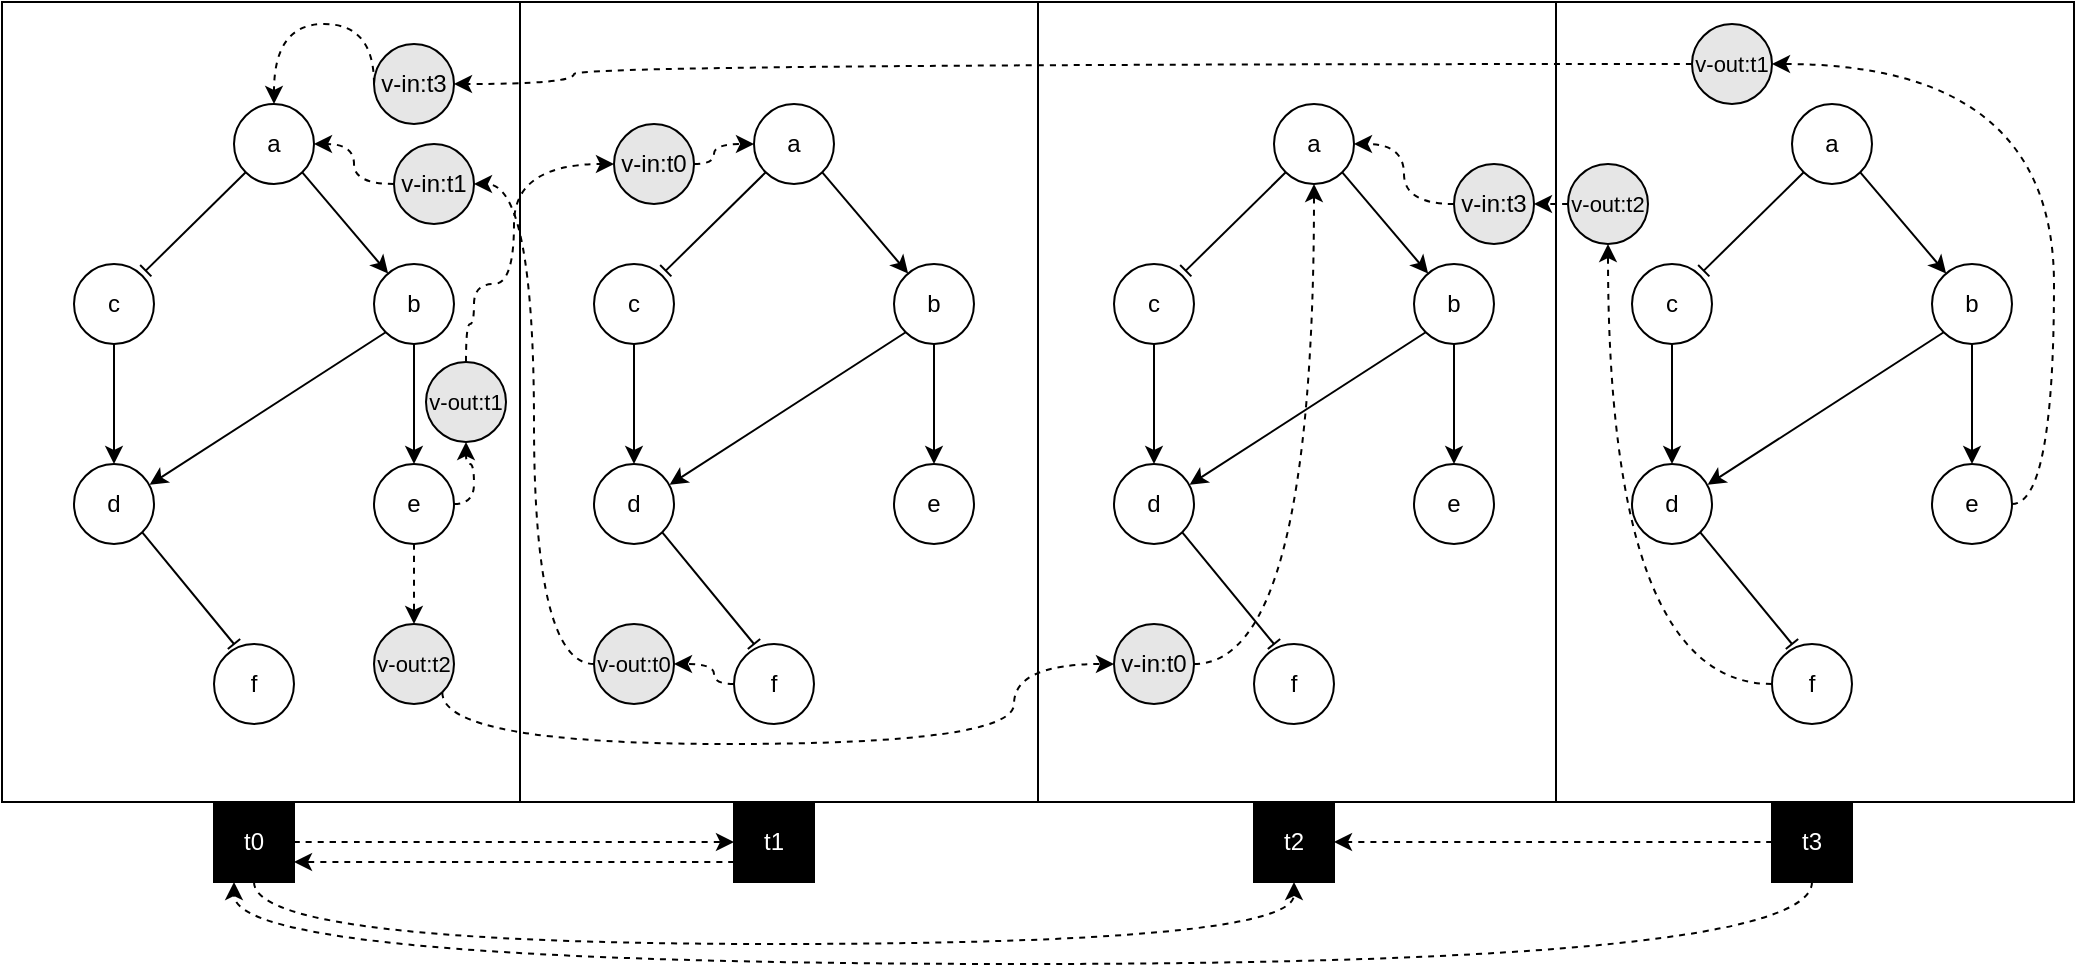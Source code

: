 <mxfile version="21.3.6" type="github">
  <diagram name="Pagina-1" id="zLtLsO0ySY47t27Yj4bS">
    <mxGraphModel dx="1669" dy="523" grid="1" gridSize="10" guides="1" tooltips="1" connect="1" arrows="1" fold="1" page="1" pageScale="1" pageWidth="827" pageHeight="1169" math="0" shadow="0">
      <root>
        <mxCell id="0" />
        <mxCell id="1" parent="0" />
        <mxCell id="9P4-RmKASeGlcGMQjBVW-55" value="" style="rounded=0;whiteSpace=wrap;html=1;fillColor=none;" parent="1" vertex="1">
          <mxGeometry x="501" y="299" width="259" height="400" as="geometry" />
        </mxCell>
        <mxCell id="9P4-RmKASeGlcGMQjBVW-54" value="" style="rounded=0;whiteSpace=wrap;html=1;fillColor=none;" parent="1" vertex="1">
          <mxGeometry x="242" y="299" width="259" height="400" as="geometry" />
        </mxCell>
        <mxCell id="9P4-RmKASeGlcGMQjBVW-53" value="" style="rounded=0;whiteSpace=wrap;html=1;fillColor=none;" parent="1" vertex="1">
          <mxGeometry x="-17" y="299" width="259" height="400" as="geometry" />
        </mxCell>
        <mxCell id="9P4-RmKASeGlcGMQjBVW-52" value="" style="rounded=0;whiteSpace=wrap;html=1;fillColor=none;" parent="1" vertex="1">
          <mxGeometry x="-276" y="299" width="259" height="400" as="geometry" />
        </mxCell>
        <mxCell id="WsTCxCBbNMFjAXj_Hqe6-10" style="edgeStyle=none;rounded=0;orthogonalLoop=1;jettySize=auto;html=1;exitX=0;exitY=1;exitDx=0;exitDy=0;entryX=0.897;entryY=0.083;entryDx=0;entryDy=0;endArrow=baseDash;endFill=0;entryPerimeter=0;" parent="1" source="WsTCxCBbNMFjAXj_Hqe6-1" target="WsTCxCBbNMFjAXj_Hqe6-3" edge="1">
          <mxGeometry relative="1" as="geometry" />
        </mxCell>
        <mxCell id="WsTCxCBbNMFjAXj_Hqe6-11" style="edgeStyle=none;rounded=0;orthogonalLoop=1;jettySize=auto;html=1;exitX=1;exitY=1;exitDx=0;exitDy=0;" parent="1" source="WsTCxCBbNMFjAXj_Hqe6-1" target="WsTCxCBbNMFjAXj_Hqe6-2" edge="1">
          <mxGeometry relative="1" as="geometry" />
        </mxCell>
        <mxCell id="WsTCxCBbNMFjAXj_Hqe6-1" value="a" style="ellipse;whiteSpace=wrap;html=1;aspect=fixed;" parent="1" vertex="1">
          <mxGeometry x="360" y="350" width="40" height="40" as="geometry" />
        </mxCell>
        <mxCell id="WsTCxCBbNMFjAXj_Hqe6-14" style="edgeStyle=none;rounded=0;orthogonalLoop=1;jettySize=auto;html=1;exitX=0.5;exitY=1;exitDx=0;exitDy=0;entryX=0.5;entryY=0;entryDx=0;entryDy=0;" parent="1" source="WsTCxCBbNMFjAXj_Hqe6-2" target="WsTCxCBbNMFjAXj_Hqe6-4" edge="1">
          <mxGeometry relative="1" as="geometry" />
        </mxCell>
        <mxCell id="WsTCxCBbNMFjAXj_Hqe6-15" style="edgeStyle=none;rounded=0;orthogonalLoop=1;jettySize=auto;html=1;exitX=0;exitY=1;exitDx=0;exitDy=0;entryX=0.945;entryY=0.26;entryDx=0;entryDy=0;entryPerimeter=0;" parent="1" source="WsTCxCBbNMFjAXj_Hqe6-2" target="WsTCxCBbNMFjAXj_Hqe6-7" edge="1">
          <mxGeometry relative="1" as="geometry" />
        </mxCell>
        <mxCell id="WsTCxCBbNMFjAXj_Hqe6-2" value="b" style="ellipse;whiteSpace=wrap;html=1;aspect=fixed;" parent="1" vertex="1">
          <mxGeometry x="430" y="430" width="40" height="40" as="geometry" />
        </mxCell>
        <mxCell id="WsTCxCBbNMFjAXj_Hqe6-13" style="edgeStyle=none;rounded=0;orthogonalLoop=1;jettySize=auto;html=1;exitX=0.5;exitY=1;exitDx=0;exitDy=0;entryX=0.5;entryY=0;entryDx=0;entryDy=0;" parent="1" source="WsTCxCBbNMFjAXj_Hqe6-3" target="WsTCxCBbNMFjAXj_Hqe6-7" edge="1">
          <mxGeometry relative="1" as="geometry" />
        </mxCell>
        <mxCell id="WsTCxCBbNMFjAXj_Hqe6-3" value="c" style="ellipse;whiteSpace=wrap;html=1;aspect=fixed;" parent="1" vertex="1">
          <mxGeometry x="280" y="430" width="40" height="40" as="geometry" />
        </mxCell>
        <mxCell id="WsTCxCBbNMFjAXj_Hqe6-4" value="e" style="ellipse;whiteSpace=wrap;html=1;aspect=fixed;" parent="1" vertex="1">
          <mxGeometry x="430" y="530" width="40" height="40" as="geometry" />
        </mxCell>
        <mxCell id="WsTCxCBbNMFjAXj_Hqe6-12" style="edgeStyle=none;rounded=0;orthogonalLoop=1;jettySize=auto;html=1;exitX=1;exitY=1;exitDx=0;exitDy=0;entryX=0.25;entryY=0;entryDx=0;entryDy=0;entryPerimeter=0;endArrow=baseDash;endFill=0;" parent="1" source="WsTCxCBbNMFjAXj_Hqe6-7" target="WsTCxCBbNMFjAXj_Hqe6-8" edge="1">
          <mxGeometry relative="1" as="geometry" />
        </mxCell>
        <mxCell id="WsTCxCBbNMFjAXj_Hqe6-7" value="d" style="ellipse;whiteSpace=wrap;html=1;aspect=fixed;" parent="1" vertex="1">
          <mxGeometry x="280" y="530" width="40" height="40" as="geometry" />
        </mxCell>
        <mxCell id="WsTCxCBbNMFjAXj_Hqe6-8" value="f" style="ellipse;whiteSpace=wrap;html=1;aspect=fixed;" parent="1" vertex="1">
          <mxGeometry x="350" y="620" width="40" height="40" as="geometry" />
        </mxCell>
        <mxCell id="9P4-RmKASeGlcGMQjBVW-7" style="edgeStyle=none;rounded=0;orthogonalLoop=1;jettySize=auto;html=1;exitX=0;exitY=1;exitDx=0;exitDy=0;entryX=0.897;entryY=0.083;entryDx=0;entryDy=0;endArrow=baseDash;endFill=0;entryPerimeter=0;" parent="1" source="9P4-RmKASeGlcGMQjBVW-9" target="9P4-RmKASeGlcGMQjBVW-14" edge="1">
          <mxGeometry relative="1" as="geometry" />
        </mxCell>
        <mxCell id="9P4-RmKASeGlcGMQjBVW-8" style="edgeStyle=none;rounded=0;orthogonalLoop=1;jettySize=auto;html=1;exitX=1;exitY=1;exitDx=0;exitDy=0;" parent="1" source="9P4-RmKASeGlcGMQjBVW-9" target="9P4-RmKASeGlcGMQjBVW-12" edge="1">
          <mxGeometry relative="1" as="geometry" />
        </mxCell>
        <mxCell id="9P4-RmKASeGlcGMQjBVW-9" value="a" style="ellipse;whiteSpace=wrap;html=1;aspect=fixed;" parent="1" vertex="1">
          <mxGeometry x="619" y="350" width="40" height="40" as="geometry" />
        </mxCell>
        <mxCell id="9P4-RmKASeGlcGMQjBVW-10" style="edgeStyle=none;rounded=0;orthogonalLoop=1;jettySize=auto;html=1;exitX=0.5;exitY=1;exitDx=0;exitDy=0;entryX=0.5;entryY=0;entryDx=0;entryDy=0;" parent="1" source="9P4-RmKASeGlcGMQjBVW-12" target="9P4-RmKASeGlcGMQjBVW-15" edge="1">
          <mxGeometry relative="1" as="geometry" />
        </mxCell>
        <mxCell id="9P4-RmKASeGlcGMQjBVW-11" style="edgeStyle=none;rounded=0;orthogonalLoop=1;jettySize=auto;html=1;exitX=0;exitY=1;exitDx=0;exitDy=0;entryX=0.945;entryY=0.26;entryDx=0;entryDy=0;entryPerimeter=0;" parent="1" source="9P4-RmKASeGlcGMQjBVW-12" target="9P4-RmKASeGlcGMQjBVW-17" edge="1">
          <mxGeometry relative="1" as="geometry" />
        </mxCell>
        <mxCell id="9P4-RmKASeGlcGMQjBVW-12" value="b" style="ellipse;whiteSpace=wrap;html=1;aspect=fixed;" parent="1" vertex="1">
          <mxGeometry x="689" y="430" width="40" height="40" as="geometry" />
        </mxCell>
        <mxCell id="9P4-RmKASeGlcGMQjBVW-13" style="edgeStyle=none;rounded=0;orthogonalLoop=1;jettySize=auto;html=1;exitX=0.5;exitY=1;exitDx=0;exitDy=0;entryX=0.5;entryY=0;entryDx=0;entryDy=0;" parent="1" source="9P4-RmKASeGlcGMQjBVW-14" target="9P4-RmKASeGlcGMQjBVW-17" edge="1">
          <mxGeometry relative="1" as="geometry" />
        </mxCell>
        <mxCell id="9P4-RmKASeGlcGMQjBVW-14" value="c" style="ellipse;whiteSpace=wrap;html=1;aspect=fixed;" parent="1" vertex="1">
          <mxGeometry x="539" y="430" width="40" height="40" as="geometry" />
        </mxCell>
        <mxCell id="QD_6PpsXOqeVRtljdFyT-5" style="edgeStyle=orthogonalEdgeStyle;curved=1;rounded=0;orthogonalLoop=1;jettySize=auto;html=1;exitX=0;exitY=0.5;exitDx=0;exitDy=0;entryX=0.5;entryY=0;entryDx=0;entryDy=0;dashed=1;" edge="1" parent="1" source="QD_6PpsXOqeVRtljdFyT-11" target="9P4-RmKASeGlcGMQjBVW-34">
          <mxGeometry relative="1" as="geometry">
            <Array as="points">
              <mxPoint x="-90" y="310" />
              <mxPoint x="-140" y="310" />
            </Array>
          </mxGeometry>
        </mxCell>
        <mxCell id="9P4-RmKASeGlcGMQjBVW-15" value="e" style="ellipse;whiteSpace=wrap;html=1;aspect=fixed;" parent="1" vertex="1">
          <mxGeometry x="689" y="530" width="40" height="40" as="geometry" />
        </mxCell>
        <mxCell id="9P4-RmKASeGlcGMQjBVW-16" style="edgeStyle=none;rounded=0;orthogonalLoop=1;jettySize=auto;html=1;exitX=1;exitY=1;exitDx=0;exitDy=0;entryX=0.25;entryY=0;entryDx=0;entryDy=0;entryPerimeter=0;endArrow=baseDash;endFill=0;" parent="1" source="9P4-RmKASeGlcGMQjBVW-17" target="9P4-RmKASeGlcGMQjBVW-18" edge="1">
          <mxGeometry relative="1" as="geometry" />
        </mxCell>
        <mxCell id="9P4-RmKASeGlcGMQjBVW-17" value="d" style="ellipse;whiteSpace=wrap;html=1;aspect=fixed;" parent="1" vertex="1">
          <mxGeometry x="539" y="530" width="40" height="40" as="geometry" />
        </mxCell>
        <mxCell id="QD_6PpsXOqeVRtljdFyT-6" style="edgeStyle=orthogonalEdgeStyle;curved=1;rounded=0;orthogonalLoop=1;jettySize=auto;html=1;exitX=0;exitY=0.5;exitDx=0;exitDy=0;entryX=1;entryY=0.5;entryDx=0;entryDy=0;dashed=1;" edge="1" parent="1" source="QD_6PpsXOqeVRtljdFyT-17" target="WsTCxCBbNMFjAXj_Hqe6-1">
          <mxGeometry relative="1" as="geometry" />
        </mxCell>
        <mxCell id="9P4-RmKASeGlcGMQjBVW-18" value="f" style="ellipse;whiteSpace=wrap;html=1;aspect=fixed;" parent="1" vertex="1">
          <mxGeometry x="609" y="620" width="40" height="40" as="geometry" />
        </mxCell>
        <mxCell id="9P4-RmKASeGlcGMQjBVW-19" style="edgeStyle=none;rounded=0;orthogonalLoop=1;jettySize=auto;html=1;exitX=0;exitY=1;exitDx=0;exitDy=0;entryX=0.897;entryY=0.083;entryDx=0;entryDy=0;endArrow=baseDash;endFill=0;entryPerimeter=0;" parent="1" source="9P4-RmKASeGlcGMQjBVW-21" target="9P4-RmKASeGlcGMQjBVW-26" edge="1">
          <mxGeometry relative="1" as="geometry" />
        </mxCell>
        <mxCell id="9P4-RmKASeGlcGMQjBVW-20" style="edgeStyle=none;rounded=0;orthogonalLoop=1;jettySize=auto;html=1;exitX=1;exitY=1;exitDx=0;exitDy=0;" parent="1" source="9P4-RmKASeGlcGMQjBVW-21" target="9P4-RmKASeGlcGMQjBVW-24" edge="1">
          <mxGeometry relative="1" as="geometry" />
        </mxCell>
        <mxCell id="9P4-RmKASeGlcGMQjBVW-21" value="a" style="ellipse;whiteSpace=wrap;html=1;aspect=fixed;" parent="1" vertex="1">
          <mxGeometry x="100" y="350" width="40" height="40" as="geometry" />
        </mxCell>
        <mxCell id="9P4-RmKASeGlcGMQjBVW-22" style="edgeStyle=none;rounded=0;orthogonalLoop=1;jettySize=auto;html=1;exitX=0.5;exitY=1;exitDx=0;exitDy=0;entryX=0.5;entryY=0;entryDx=0;entryDy=0;" parent="1" source="9P4-RmKASeGlcGMQjBVW-24" target="9P4-RmKASeGlcGMQjBVW-27" edge="1">
          <mxGeometry relative="1" as="geometry" />
        </mxCell>
        <mxCell id="9P4-RmKASeGlcGMQjBVW-23" style="edgeStyle=none;rounded=0;orthogonalLoop=1;jettySize=auto;html=1;exitX=0;exitY=1;exitDx=0;exitDy=0;entryX=0.945;entryY=0.26;entryDx=0;entryDy=0;entryPerimeter=0;" parent="1" source="9P4-RmKASeGlcGMQjBVW-24" target="9P4-RmKASeGlcGMQjBVW-29" edge="1">
          <mxGeometry relative="1" as="geometry" />
        </mxCell>
        <mxCell id="9P4-RmKASeGlcGMQjBVW-24" value="b" style="ellipse;whiteSpace=wrap;html=1;aspect=fixed;" parent="1" vertex="1">
          <mxGeometry x="170" y="430" width="40" height="40" as="geometry" />
        </mxCell>
        <mxCell id="9P4-RmKASeGlcGMQjBVW-25" style="edgeStyle=none;rounded=0;orthogonalLoop=1;jettySize=auto;html=1;exitX=0.5;exitY=1;exitDx=0;exitDy=0;entryX=0.5;entryY=0;entryDx=0;entryDy=0;" parent="1" source="9P4-RmKASeGlcGMQjBVW-26" target="9P4-RmKASeGlcGMQjBVW-29" edge="1">
          <mxGeometry relative="1" as="geometry" />
        </mxCell>
        <mxCell id="9P4-RmKASeGlcGMQjBVW-26" value="c" style="ellipse;whiteSpace=wrap;html=1;aspect=fixed;" parent="1" vertex="1">
          <mxGeometry x="20" y="430" width="40" height="40" as="geometry" />
        </mxCell>
        <mxCell id="9P4-RmKASeGlcGMQjBVW-27" value="e" style="ellipse;whiteSpace=wrap;html=1;aspect=fixed;" parent="1" vertex="1">
          <mxGeometry x="170" y="530" width="40" height="40" as="geometry" />
        </mxCell>
        <mxCell id="9P4-RmKASeGlcGMQjBVW-28" style="edgeStyle=none;rounded=0;orthogonalLoop=1;jettySize=auto;html=1;exitX=1;exitY=1;exitDx=0;exitDy=0;entryX=0.25;entryY=0;entryDx=0;entryDy=0;entryPerimeter=0;endArrow=baseDash;endFill=0;" parent="1" source="9P4-RmKASeGlcGMQjBVW-29" target="9P4-RmKASeGlcGMQjBVW-30" edge="1">
          <mxGeometry relative="1" as="geometry" />
        </mxCell>
        <mxCell id="9P4-RmKASeGlcGMQjBVW-29" value="d" style="ellipse;whiteSpace=wrap;html=1;aspect=fixed;" parent="1" vertex="1">
          <mxGeometry x="20" y="530" width="40" height="40" as="geometry" />
        </mxCell>
        <mxCell id="QD_6PpsXOqeVRtljdFyT-3" style="edgeStyle=orthogonalEdgeStyle;curved=1;rounded=0;orthogonalLoop=1;jettySize=auto;html=1;exitX=0;exitY=0.5;exitDx=0;exitDy=0;entryX=1;entryY=0.5;entryDx=0;entryDy=0;dashed=1;" edge="1" parent="1" source="QD_6PpsXOqeVRtljdFyT-9" target="9P4-RmKASeGlcGMQjBVW-34">
          <mxGeometry relative="1" as="geometry" />
        </mxCell>
        <mxCell id="9P4-RmKASeGlcGMQjBVW-30" value="f" style="ellipse;whiteSpace=wrap;html=1;aspect=fixed;" parent="1" vertex="1">
          <mxGeometry x="90" y="620" width="40" height="40" as="geometry" />
        </mxCell>
        <mxCell id="9P4-RmKASeGlcGMQjBVW-32" style="edgeStyle=none;rounded=0;orthogonalLoop=1;jettySize=auto;html=1;exitX=0;exitY=1;exitDx=0;exitDy=0;entryX=0.897;entryY=0.083;entryDx=0;entryDy=0;endArrow=baseDash;endFill=0;entryPerimeter=0;" parent="1" source="9P4-RmKASeGlcGMQjBVW-34" target="9P4-RmKASeGlcGMQjBVW-39" edge="1">
          <mxGeometry relative="1" as="geometry" />
        </mxCell>
        <mxCell id="9P4-RmKASeGlcGMQjBVW-33" style="edgeStyle=none;rounded=0;orthogonalLoop=1;jettySize=auto;html=1;exitX=1;exitY=1;exitDx=0;exitDy=0;" parent="1" source="9P4-RmKASeGlcGMQjBVW-34" target="9P4-RmKASeGlcGMQjBVW-37" edge="1">
          <mxGeometry relative="1" as="geometry" />
        </mxCell>
        <mxCell id="9P4-RmKASeGlcGMQjBVW-34" value="a" style="ellipse;whiteSpace=wrap;html=1;aspect=fixed;" parent="1" vertex="1">
          <mxGeometry x="-160" y="350" width="40" height="40" as="geometry" />
        </mxCell>
        <mxCell id="9P4-RmKASeGlcGMQjBVW-35" style="edgeStyle=none;rounded=0;orthogonalLoop=1;jettySize=auto;html=1;exitX=0.5;exitY=1;exitDx=0;exitDy=0;entryX=0.5;entryY=0;entryDx=0;entryDy=0;" parent="1" source="9P4-RmKASeGlcGMQjBVW-37" target="9P4-RmKASeGlcGMQjBVW-40" edge="1">
          <mxGeometry relative="1" as="geometry" />
        </mxCell>
        <mxCell id="9P4-RmKASeGlcGMQjBVW-36" style="edgeStyle=none;rounded=0;orthogonalLoop=1;jettySize=auto;html=1;exitX=0;exitY=1;exitDx=0;exitDy=0;entryX=0.945;entryY=0.26;entryDx=0;entryDy=0;entryPerimeter=0;" parent="1" source="9P4-RmKASeGlcGMQjBVW-37" target="9P4-RmKASeGlcGMQjBVW-42" edge="1">
          <mxGeometry relative="1" as="geometry" />
        </mxCell>
        <mxCell id="9P4-RmKASeGlcGMQjBVW-37" value="b" style="ellipse;whiteSpace=wrap;html=1;aspect=fixed;" parent="1" vertex="1">
          <mxGeometry x="-90" y="430" width="40" height="40" as="geometry" />
        </mxCell>
        <mxCell id="9P4-RmKASeGlcGMQjBVW-38" style="edgeStyle=none;rounded=0;orthogonalLoop=1;jettySize=auto;html=1;exitX=0.5;exitY=1;exitDx=0;exitDy=0;entryX=0.5;entryY=0;entryDx=0;entryDy=0;" parent="1" source="9P4-RmKASeGlcGMQjBVW-39" target="9P4-RmKASeGlcGMQjBVW-42" edge="1">
          <mxGeometry relative="1" as="geometry" />
        </mxCell>
        <mxCell id="9P4-RmKASeGlcGMQjBVW-39" value="c" style="ellipse;whiteSpace=wrap;html=1;aspect=fixed;" parent="1" vertex="1">
          <mxGeometry x="-240" y="430" width="40" height="40" as="geometry" />
        </mxCell>
        <mxCell id="QD_6PpsXOqeVRtljdFyT-2" style="edgeStyle=orthogonalEdgeStyle;curved=1;rounded=0;orthogonalLoop=1;jettySize=auto;html=1;exitX=1;exitY=0.5;exitDx=0;exitDy=0;entryX=0;entryY=0.5;entryDx=0;entryDy=0;dashed=1;" edge="1" parent="1" source="QD_6PpsXOqeVRtljdFyT-8" target="9P4-RmKASeGlcGMQjBVW-21">
          <mxGeometry relative="1" as="geometry">
            <Array as="points">
              <mxPoint x="80" y="380" />
              <mxPoint x="80" y="370" />
            </Array>
          </mxGeometry>
        </mxCell>
        <mxCell id="QD_6PpsXOqeVRtljdFyT-4" style="edgeStyle=orthogonalEdgeStyle;curved=1;rounded=0;orthogonalLoop=1;jettySize=auto;html=1;exitX=1;exitY=0.5;exitDx=0;exitDy=0;dashed=1;" edge="1" parent="1" source="QD_6PpsXOqeVRtljdFyT-22" target="WsTCxCBbNMFjAXj_Hqe6-1">
          <mxGeometry relative="1" as="geometry">
            <Array as="points" />
          </mxGeometry>
        </mxCell>
        <mxCell id="9P4-RmKASeGlcGMQjBVW-40" value="e" style="ellipse;whiteSpace=wrap;html=1;aspect=fixed;" parent="1" vertex="1">
          <mxGeometry x="-90" y="530" width="40" height="40" as="geometry" />
        </mxCell>
        <mxCell id="9P4-RmKASeGlcGMQjBVW-41" style="edgeStyle=none;rounded=0;orthogonalLoop=1;jettySize=auto;html=1;exitX=1;exitY=1;exitDx=0;exitDy=0;entryX=0.25;entryY=0;entryDx=0;entryDy=0;entryPerimeter=0;endArrow=baseDash;endFill=0;" parent="1" source="9P4-RmKASeGlcGMQjBVW-42" target="9P4-RmKASeGlcGMQjBVW-43" edge="1">
          <mxGeometry relative="1" as="geometry" />
        </mxCell>
        <mxCell id="9P4-RmKASeGlcGMQjBVW-42" value="d" style="ellipse;whiteSpace=wrap;html=1;aspect=fixed;" parent="1" vertex="1">
          <mxGeometry x="-240" y="530" width="40" height="40" as="geometry" />
        </mxCell>
        <mxCell id="9P4-RmKASeGlcGMQjBVW-43" value="f" style="ellipse;whiteSpace=wrap;html=1;aspect=fixed;" parent="1" vertex="1">
          <mxGeometry x="-170" y="620" width="40" height="40" as="geometry" />
        </mxCell>
        <mxCell id="9P4-RmKASeGlcGMQjBVW-59" style="edgeStyle=orthogonalEdgeStyle;curved=1;rounded=0;orthogonalLoop=1;jettySize=auto;html=1;exitX=1;exitY=0.5;exitDx=0;exitDy=0;entryX=0;entryY=0.5;entryDx=0;entryDy=0;dashed=1;" parent="1" source="9P4-RmKASeGlcGMQjBVW-51" target="9P4-RmKASeGlcGMQjBVW-56" edge="1">
          <mxGeometry relative="1" as="geometry" />
        </mxCell>
        <mxCell id="9P4-RmKASeGlcGMQjBVW-60" style="edgeStyle=orthogonalEdgeStyle;curved=1;rounded=0;orthogonalLoop=1;jettySize=auto;html=1;exitX=0.5;exitY=1;exitDx=0;exitDy=0;entryX=0.5;entryY=1;entryDx=0;entryDy=0;dashed=1;" parent="1" source="9P4-RmKASeGlcGMQjBVW-51" target="9P4-RmKASeGlcGMQjBVW-57" edge="1">
          <mxGeometry relative="1" as="geometry">
            <Array as="points">
              <mxPoint x="-150" y="770" />
              <mxPoint x="370" y="770" />
            </Array>
          </mxGeometry>
        </mxCell>
        <mxCell id="9P4-RmKASeGlcGMQjBVW-51" value="&lt;font color=&quot;#ffffff&quot;&gt;t0&lt;/font&gt;" style="rounded=0;whiteSpace=wrap;html=1;fillColor=#000000;" parent="1" vertex="1">
          <mxGeometry x="-170" y="699" width="40" height="40" as="geometry" />
        </mxCell>
        <mxCell id="9P4-RmKASeGlcGMQjBVW-63" style="edgeStyle=orthogonalEdgeStyle;curved=1;rounded=0;orthogonalLoop=1;jettySize=auto;html=1;exitX=0;exitY=0.75;exitDx=0;exitDy=0;entryX=1;entryY=0.75;entryDx=0;entryDy=0;dashed=1;" parent="1" source="9P4-RmKASeGlcGMQjBVW-56" target="9P4-RmKASeGlcGMQjBVW-51" edge="1">
          <mxGeometry relative="1" as="geometry" />
        </mxCell>
        <mxCell id="9P4-RmKASeGlcGMQjBVW-56" value="&lt;font color=&quot;#ffffff&quot;&gt;t1&lt;/font&gt;" style="rounded=0;whiteSpace=wrap;html=1;fillColor=#000000;" parent="1" vertex="1">
          <mxGeometry x="90" y="699" width="40" height="40" as="geometry" />
        </mxCell>
        <mxCell id="9P4-RmKASeGlcGMQjBVW-57" value="&lt;font color=&quot;#ffffff&quot;&gt;t2&lt;/font&gt;" style="rounded=0;whiteSpace=wrap;html=1;fillColor=#000000;" parent="1" vertex="1">
          <mxGeometry x="350" y="699" width="40" height="40" as="geometry" />
        </mxCell>
        <mxCell id="9P4-RmKASeGlcGMQjBVW-61" style="edgeStyle=orthogonalEdgeStyle;curved=1;rounded=0;orthogonalLoop=1;jettySize=auto;html=1;exitX=0.5;exitY=1;exitDx=0;exitDy=0;entryX=0.25;entryY=1;entryDx=0;entryDy=0;dashed=1;" parent="1" source="9P4-RmKASeGlcGMQjBVW-58" target="9P4-RmKASeGlcGMQjBVW-51" edge="1">
          <mxGeometry relative="1" as="geometry">
            <Array as="points">
              <mxPoint x="629" y="780" />
              <mxPoint x="-160" y="780" />
            </Array>
          </mxGeometry>
        </mxCell>
        <mxCell id="9P4-RmKASeGlcGMQjBVW-62" style="edgeStyle=orthogonalEdgeStyle;curved=1;rounded=0;orthogonalLoop=1;jettySize=auto;html=1;exitX=0;exitY=0.5;exitDx=0;exitDy=0;entryX=1;entryY=0.5;entryDx=0;entryDy=0;dashed=1;" parent="1" source="9P4-RmKASeGlcGMQjBVW-58" target="9P4-RmKASeGlcGMQjBVW-57" edge="1">
          <mxGeometry relative="1" as="geometry" />
        </mxCell>
        <mxCell id="9P4-RmKASeGlcGMQjBVW-58" value="&lt;font color=&quot;#ffffff&quot;&gt;t3&lt;/font&gt;" style="rounded=0;whiteSpace=wrap;html=1;fillColor=#000000;" parent="1" vertex="1">
          <mxGeometry x="609" y="699" width="40" height="40" as="geometry" />
        </mxCell>
        <mxCell id="QD_6PpsXOqeVRtljdFyT-18" value="" style="edgeStyle=orthogonalEdgeStyle;curved=1;rounded=0;orthogonalLoop=1;jettySize=auto;html=1;exitX=0;exitY=0.5;exitDx=0;exitDy=0;entryX=1;entryY=0.5;entryDx=0;entryDy=0;dashed=1;" edge="1" parent="1" source="QD_6PpsXOqeVRtljdFyT-12" target="QD_6PpsXOqeVRtljdFyT-9">
          <mxGeometry relative="1" as="geometry">
            <mxPoint x="90" y="640" as="sourcePoint" />
            <mxPoint x="-120" y="370" as="targetPoint" />
            <Array as="points" />
          </mxGeometry>
        </mxCell>
        <mxCell id="QD_6PpsXOqeVRtljdFyT-9" value="v-in:t1" style="ellipse;whiteSpace=wrap;html=1;aspect=fixed;fillColor=#E6E6E6;" vertex="1" parent="1">
          <mxGeometry x="-80" y="370" width="40" height="40" as="geometry" />
        </mxCell>
        <mxCell id="QD_6PpsXOqeVRtljdFyT-19" value="" style="edgeStyle=orthogonalEdgeStyle;curved=1;rounded=0;orthogonalLoop=1;jettySize=auto;html=1;exitX=0;exitY=0.5;exitDx=0;exitDy=0;entryX=1;entryY=0.5;entryDx=0;entryDy=0;dashed=1;" edge="1" parent="1" source="QD_6PpsXOqeVRtljdFyT-13" target="QD_6PpsXOqeVRtljdFyT-11">
          <mxGeometry relative="1" as="geometry">
            <mxPoint x="729" y="550" as="sourcePoint" />
            <mxPoint x="-140" y="350" as="targetPoint" />
            <Array as="points">
              <mxPoint x="10" y="330" />
              <mxPoint x="10" y="340" />
            </Array>
          </mxGeometry>
        </mxCell>
        <mxCell id="QD_6PpsXOqeVRtljdFyT-11" value="v-in:t3" style="ellipse;whiteSpace=wrap;html=1;aspect=fixed;fillColor=#E6E6E6;" vertex="1" parent="1">
          <mxGeometry x="-90" y="320" width="40" height="40" as="geometry" />
        </mxCell>
        <mxCell id="QD_6PpsXOqeVRtljdFyT-20" value="" style="edgeStyle=orthogonalEdgeStyle;curved=1;rounded=0;orthogonalLoop=1;jettySize=auto;html=1;exitX=0;exitY=0.5;exitDx=0;exitDy=0;entryX=1;entryY=0.5;entryDx=0;entryDy=0;dashed=1;" edge="1" parent="1" source="QD_6PpsXOqeVRtljdFyT-14" target="QD_6PpsXOqeVRtljdFyT-17">
          <mxGeometry relative="1" as="geometry">
            <mxPoint x="609" y="640" as="sourcePoint" />
            <mxPoint x="400" y="370" as="targetPoint" />
          </mxGeometry>
        </mxCell>
        <mxCell id="QD_6PpsXOqeVRtljdFyT-17" value="v-in:t3" style="ellipse;whiteSpace=wrap;html=1;aspect=fixed;fillColor=#E6E6E6;" vertex="1" parent="1">
          <mxGeometry x="450" y="380" width="40" height="40" as="geometry" />
        </mxCell>
        <mxCell id="QD_6PpsXOqeVRtljdFyT-21" value="" style="edgeStyle=orthogonalEdgeStyle;curved=1;rounded=0;orthogonalLoop=1;jettySize=auto;html=1;exitX=1;exitY=0.5;exitDx=0;exitDy=0;entryX=0.5;entryY=1;entryDx=0;entryDy=0;dashed=1;" edge="1" parent="1" source="9P4-RmKASeGlcGMQjBVW-40" target="QD_6PpsXOqeVRtljdFyT-29">
          <mxGeometry relative="1" as="geometry">
            <mxPoint x="-50" y="550" as="sourcePoint" />
            <mxPoint x="100" y="370" as="targetPoint" />
            <Array as="points">
              <mxPoint x="-40" y="550" />
              <mxPoint x="-40" y="530" />
              <mxPoint x="-44" y="530" />
            </Array>
          </mxGeometry>
        </mxCell>
        <mxCell id="QD_6PpsXOqeVRtljdFyT-8" value="v-in:t0" style="ellipse;whiteSpace=wrap;html=1;aspect=fixed;fillColor=#E6E6E6;" vertex="1" parent="1">
          <mxGeometry x="30" y="360" width="40" height="40" as="geometry" />
        </mxCell>
        <mxCell id="QD_6PpsXOqeVRtljdFyT-23" value="" style="edgeStyle=orthogonalEdgeStyle;curved=1;rounded=0;orthogonalLoop=1;jettySize=auto;html=1;exitX=1;exitY=1;exitDx=0;exitDy=0;dashed=1;entryX=0;entryY=0.5;entryDx=0;entryDy=0;" edge="1" parent="1" source="QD_6PpsXOqeVRtljdFyT-27" target="QD_6PpsXOqeVRtljdFyT-22">
          <mxGeometry relative="1" as="geometry">
            <mxPoint x="-56" y="564" as="sourcePoint" />
            <mxPoint x="380" y="390" as="targetPoint" />
            <Array as="points">
              <mxPoint x="-56" y="670" />
              <mxPoint x="230" y="670" />
              <mxPoint x="230" y="630" />
            </Array>
          </mxGeometry>
        </mxCell>
        <mxCell id="QD_6PpsXOqeVRtljdFyT-22" value="v-in:t0" style="ellipse;whiteSpace=wrap;html=1;aspect=fixed;fillColor=#E6E6E6;" vertex="1" parent="1">
          <mxGeometry x="280" y="610" width="40" height="40" as="geometry" />
        </mxCell>
        <mxCell id="QD_6PpsXOqeVRtljdFyT-24" value="" style="edgeStyle=orthogonalEdgeStyle;curved=1;rounded=0;orthogonalLoop=1;jettySize=auto;html=1;exitX=0;exitY=0.5;exitDx=0;exitDy=0;entryX=0.5;entryY=1;entryDx=0;entryDy=0;dashed=1;" edge="1" parent="1" source="9P4-RmKASeGlcGMQjBVW-18" target="QD_6PpsXOqeVRtljdFyT-14">
          <mxGeometry relative="1" as="geometry">
            <mxPoint x="609" y="640" as="sourcePoint" />
            <mxPoint x="490" y="400" as="targetPoint" />
            <Array as="points">
              <mxPoint x="527" y="640" />
            </Array>
          </mxGeometry>
        </mxCell>
        <mxCell id="QD_6PpsXOqeVRtljdFyT-14" value="&lt;font style=&quot;font-size: 11px;&quot;&gt;v-out:t2&lt;/font&gt;" style="ellipse;whiteSpace=wrap;html=1;aspect=fixed;fillColor=#E6E6E6;" vertex="1" parent="1">
          <mxGeometry x="507" y="380" width="40" height="40" as="geometry" />
        </mxCell>
        <mxCell id="QD_6PpsXOqeVRtljdFyT-25" value="" style="edgeStyle=orthogonalEdgeStyle;curved=1;rounded=0;orthogonalLoop=1;jettySize=auto;html=1;exitX=1;exitY=0.5;exitDx=0;exitDy=0;entryX=1;entryY=0.5;entryDx=0;entryDy=0;dashed=1;" edge="1" parent="1" source="9P4-RmKASeGlcGMQjBVW-15" target="QD_6PpsXOqeVRtljdFyT-13">
          <mxGeometry relative="1" as="geometry">
            <mxPoint x="729" y="550" as="sourcePoint" />
            <mxPoint x="-50" y="340" as="targetPoint" />
            <Array as="points">
              <mxPoint x="750" y="550" />
              <mxPoint x="750" y="330" />
            </Array>
          </mxGeometry>
        </mxCell>
        <mxCell id="QD_6PpsXOqeVRtljdFyT-13" value="&lt;font style=&quot;font-size: 11px;&quot;&gt;v-out:t1&lt;/font&gt;" style="ellipse;whiteSpace=wrap;html=1;aspect=fixed;fillColor=#E6E6E6;" vertex="1" parent="1">
          <mxGeometry x="569" y="310" width="40" height="40" as="geometry" />
        </mxCell>
        <mxCell id="QD_6PpsXOqeVRtljdFyT-26" value="" style="edgeStyle=orthogonalEdgeStyle;curved=1;rounded=0;orthogonalLoop=1;jettySize=auto;html=1;exitX=0;exitY=0.5;exitDx=0;exitDy=0;entryX=1;entryY=0.5;entryDx=0;entryDy=0;dashed=1;" edge="1" parent="1" source="9P4-RmKASeGlcGMQjBVW-30" target="QD_6PpsXOqeVRtljdFyT-12">
          <mxGeometry relative="1" as="geometry">
            <mxPoint x="90" y="640" as="sourcePoint" />
            <mxPoint x="-40" y="390" as="targetPoint" />
            <Array as="points">
              <mxPoint x="80" y="640" />
              <mxPoint x="80" y="630" />
            </Array>
          </mxGeometry>
        </mxCell>
        <mxCell id="QD_6PpsXOqeVRtljdFyT-12" value="&lt;font style=&quot;font-size: 11px;&quot;&gt;v-out:t0&lt;/font&gt;" style="ellipse;whiteSpace=wrap;html=1;aspect=fixed;fillColor=#E6E6E6;" vertex="1" parent="1">
          <mxGeometry x="20" y="610" width="40" height="40" as="geometry" />
        </mxCell>
        <mxCell id="QD_6PpsXOqeVRtljdFyT-28" value="" style="edgeStyle=orthogonalEdgeStyle;curved=1;rounded=0;orthogonalLoop=1;jettySize=auto;html=1;exitX=0.5;exitY=1;exitDx=0;exitDy=0;dashed=1;entryX=0.5;entryY=0;entryDx=0;entryDy=0;" edge="1" parent="1" source="9P4-RmKASeGlcGMQjBVW-40" target="QD_6PpsXOqeVRtljdFyT-27">
          <mxGeometry relative="1" as="geometry">
            <mxPoint x="-56" y="564" as="sourcePoint" />
            <mxPoint x="280" y="630" as="targetPoint" />
            <Array as="points" />
          </mxGeometry>
        </mxCell>
        <mxCell id="QD_6PpsXOqeVRtljdFyT-27" value="&lt;font style=&quot;font-size: 11px;&quot;&gt;v-out:t2&lt;/font&gt;" style="ellipse;whiteSpace=wrap;html=1;aspect=fixed;fillColor=#E6E6E6;" vertex="1" parent="1">
          <mxGeometry x="-90" y="610" width="40" height="40" as="geometry" />
        </mxCell>
        <mxCell id="QD_6PpsXOqeVRtljdFyT-29" value="&lt;font style=&quot;font-size: 11px;&quot;&gt;v-out:t1&lt;/font&gt;" style="ellipse;whiteSpace=wrap;html=1;aspect=fixed;fillColor=#E6E6E6;" vertex="1" parent="1">
          <mxGeometry x="-64" y="479" width="40" height="40" as="geometry" />
        </mxCell>
        <mxCell id="QD_6PpsXOqeVRtljdFyT-30" value="" style="edgeStyle=orthogonalEdgeStyle;curved=1;rounded=0;orthogonalLoop=1;jettySize=auto;html=1;exitX=0.5;exitY=0;exitDx=0;exitDy=0;entryX=0;entryY=0.5;entryDx=0;entryDy=0;dashed=1;" edge="1" parent="1" source="QD_6PpsXOqeVRtljdFyT-29" target="QD_6PpsXOqeVRtljdFyT-8">
          <mxGeometry relative="1" as="geometry">
            <mxPoint x="-40" y="560" as="sourcePoint" />
            <mxPoint x="-34" y="529" as="targetPoint" />
            <Array as="points">
              <mxPoint x="-44" y="460" />
              <mxPoint x="-40" y="460" />
              <mxPoint x="-40" y="440" />
              <mxPoint x="-20" y="440" />
              <mxPoint x="-20" y="380" />
            </Array>
          </mxGeometry>
        </mxCell>
      </root>
    </mxGraphModel>
  </diagram>
</mxfile>
